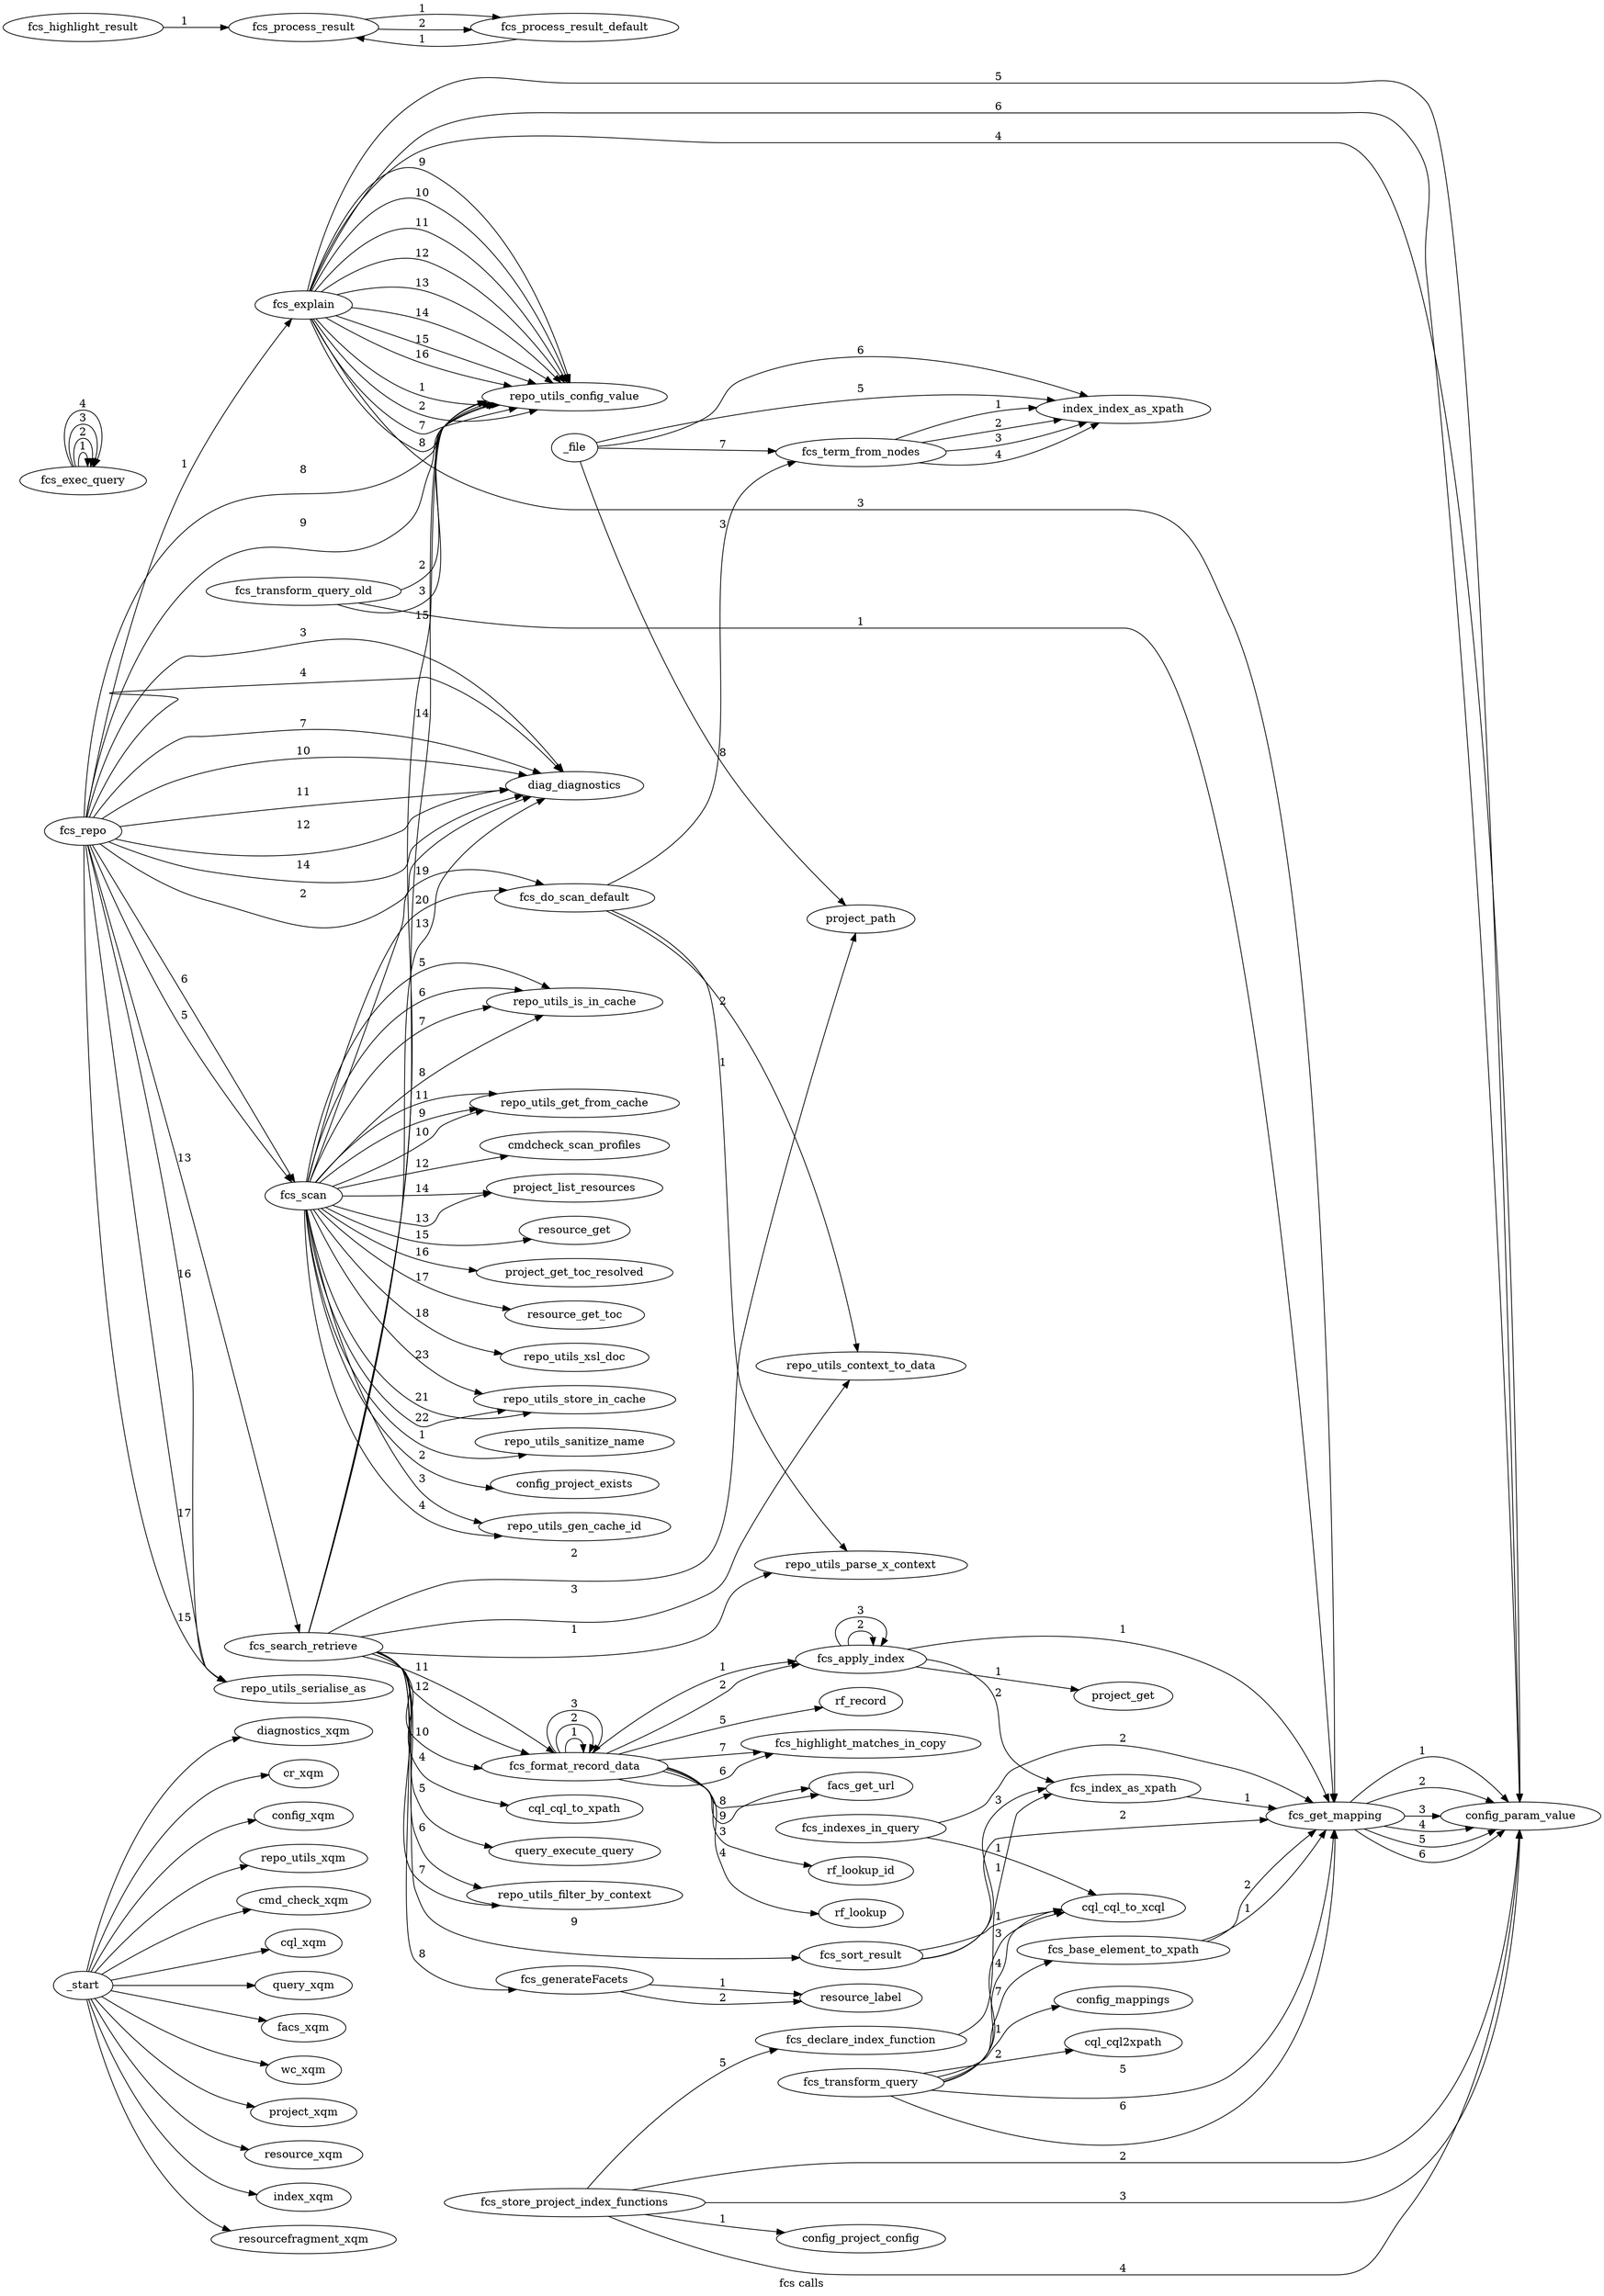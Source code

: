  /* dot -ofcs_calls.png -Tpng fcs_calls.dot */ 
digraph fcs_calls {
label="fcs calls";
rankdir=LR;
_start -> diagnostics_xqm ;
_start -> cr_xqm ;
_start -> config_xqm ;
_start -> repo_utils_xqm ;
_start -> cmd_check_xqm ;
_start -> cql_xqm ;
_start -> query_xqm ;
_start -> facs_xqm ;
_start -> wc_xqm ;
_start -> project_xqm ;
_start -> resource_xqm ;
_start -> index_xqm ;
_start -> resourcefragment_xqm ;
fcs_repo -> fcs_explain [label= 1 ];
fcs_repo -> diag_diagnostics [label= 2 ];
fcs_repo -> diag_diagnostics [label= 3 ];
fcs_repo -> diag_diagnostics [label= 4 ];
fcs_repo -> fcs_scan [label= 5 ];
fcs_repo -> fcs_scan [label= 6 ];
fcs_repo -> diag_diagnostics [label= 7 ];
fcs_repo -> repo_utils_config_value [label= 8 ];
fcs_repo -> repo_utils_config_value [label= 9 ];
fcs_repo -> diag_diagnostics [label= 10 ];
fcs_repo -> diag_diagnostics [label= 11 ];
fcs_repo -> diag_diagnostics [label= 12 ];
fcs_repo -> fcs_search_retrieve [label= 13 ];
fcs_repo -> diag_diagnostics [label= 14 ];
fcs_repo -> repo_utils_serialise_as [label= 15 ];
fcs_repo -> repo_utils_serialise_as [label= 16 ];
fcs_repo -> repo_utils_serialise_as [label= 17 ];
fcs_explain -> repo_utils_config_value [label= 1 ];
fcs_explain -> repo_utils_config_value [label= 2 ];
fcs_explain -> fcs_get_mapping [label= 3 ];
fcs_explain -> config_param_value [label= 4 ];
fcs_explain -> config_param_value [label= 5 ];
fcs_explain -> config_param_value [label= 6 ];
fcs_explain -> repo_utils_config_value [label= 7 ];
fcs_explain -> repo_utils_config_value [label= 8 ];
fcs_explain -> repo_utils_config_value [label= 9 ];
fcs_explain -> repo_utils_config_value [label= 10 ];
fcs_explain -> repo_utils_config_value [label= 11 ];
fcs_explain -> repo_utils_config_value [label= 12 ];
fcs_explain -> repo_utils_config_value [label= 13 ];
fcs_explain -> repo_utils_config_value [label= 14 ];
fcs_explain -> repo_utils_config_value [label= 15 ];
fcs_explain -> repo_utils_config_value [label= 16 ];
fcs_scan -> repo_utils_sanitize_name [label= 1 ];
fcs_scan -> config_project_exists [label= 2 ];
fcs_scan -> repo_utils_gen_cache_id [label= 3 ];
fcs_scan -> repo_utils_gen_cache_id [label= 4 ];
fcs_scan -> repo_utils_is_in_cache [label= 5 ];
fcs_scan -> repo_utils_is_in_cache [label= 6 ];
fcs_scan -> repo_utils_is_in_cache [label= 7 ];
fcs_scan -> repo_utils_is_in_cache [label= 8 ];
fcs_scan -> repo_utils_get_from_cache [label= 9 ];
fcs_scan -> repo_utils_get_from_cache [label= 10 ];
fcs_scan -> repo_utils_get_from_cache [label= 11 ];
fcs_scan -> cmdcheck_scan_profiles [label= 12 ];
fcs_scan -> project_list_resources [label= 13 ];
fcs_scan -> project_list_resources [label= 14 ];
fcs_scan -> resource_get [label= 15 ];
fcs_scan -> project_get_toc_resolved [label= 16 ];
fcs_scan -> resource_get_toc [label= 17 ];
fcs_scan -> repo_utils_xsl_doc [label= 18 ];
fcs_scan -> fcs_do_scan_default [label= 19 ];
fcs_scan -> fcs_do_scan_default [label= 20 ];
fcs_scan -> repo_utils_store_in_cache [label= 21 ];
fcs_scan -> repo_utils_store_in_cache [label= 22 ];
fcs_scan -> repo_utils_store_in_cache [label= 23 ];
fcs_do_scan_default -> repo_utils_parse_x_context [label= 1 ];
fcs_do_scan_default -> repo_utils_context_to_data [label= 2 ];
fcs_do_scan_default -> fcs_term_from_nodes [label= 3 ];
fcs_term_from_nodes -> index_index_as_xpath [label= 1 ];
fcs_term_from_nodes -> index_index_as_xpath [label= 2 ];
fcs_term_from_nodes -> index_index_as_xpath [label= 3 ];
fcs_term_from_nodes -> index_index_as_xpath [label= 4 ];
_file -> index_index_as_xpath [label= 5 ];
_file -> index_index_as_xpath [label= 6 ];
_file -> fcs_term_from_nodes [label= 7 ];
_file -> project_path [label= 8 ];
fcs_exec_query -> fcs_exec_query [label= 1 ];
fcs_exec_query -> fcs_exec_query [label= 2 ];
fcs_exec_query -> fcs_exec_query [label= 3 ];
fcs_exec_query -> fcs_exec_query [label= 4 ];
fcs_search_retrieve -> repo_utils_parse_x_context [label= 1 ];
fcs_search_retrieve -> project_path [label= 2 ];
fcs_search_retrieve -> repo_utils_context_to_data [label= 3 ];
fcs_search_retrieve -> cql_cql_to_xpath [label= 4 ];
fcs_search_retrieve -> query_execute_query [label= 5 ];
fcs_search_retrieve -> repo_utils_filter_by_context [label= 6 ];
fcs_search_retrieve -> repo_utils_filter_by_context [label= 7 ];
fcs_search_retrieve -> fcs_generateFacets [label= 8 ];
fcs_search_retrieve -> fcs_sort_result [label= 9 ];
fcs_search_retrieve -> fcs_format_record_data [label= 10 ];
fcs_search_retrieve -> fcs_format_record_data [label= 11 ];
fcs_search_retrieve -> fcs_format_record_data [label= 12 ];
fcs_search_retrieve -> diag_diagnostics [label= 13 ];
fcs_search_retrieve -> repo_utils_config_value [label= 14 ];
fcs_search_retrieve -> repo_utils_config_value [label= 15 ];
fcs_generateFacets -> resource_label [label= 1 ];
fcs_generateFacets -> resource_label [label= 2 ];
fcs_format_record_data -> fcs_format_record_data [label= 1 ];
fcs_format_record_data -> fcs_format_record_data [label= 2 ];
fcs_format_record_data -> fcs_format_record_data [label= 3 ];
fcs_format_record_data -> fcs_apply_index [label= 1 ];
fcs_format_record_data -> fcs_apply_index [label= 2 ];
fcs_format_record_data -> rf_lookup_id [label= 3 ];
fcs_format_record_data -> rf_lookup [label= 4 ];
fcs_format_record_data -> rf_record [label= 5 ];
fcs_format_record_data -> fcs_highlight_matches_in_copy [label= 6 ];
fcs_format_record_data -> fcs_highlight_matches_in_copy [label= 7 ];
fcs_format_record_data -> facs_get_url [label= 8 ];
fcs_format_record_data -> facs_get_url [label= 9 ];
fcs_transform_query -> config_mappings [label= 1 ];
fcs_transform_query -> cql_cql2xpath [label= 2 ];
fcs_transform_query -> cql_cql_to_xcql [label= 3 ];
fcs_transform_query -> cql_cql_to_xcql [label= 4 ];
fcs_transform_query -> fcs_get_mapping [label= 5 ];
fcs_transform_query -> fcs_get_mapping [label= 6 ];
fcs_transform_query -> fcs_base_element_to_xpath [label= 7 ];
fcs_base_element_to_xpath -> fcs_get_mapping [label= 1 ];
fcs_base_element_to_xpath -> fcs_get_mapping [label= 2 ];
fcs_transform_query_old -> fcs_get_mapping [label= 1 ];
fcs_transform_query_old -> repo_utils_config_value [label= 2 ];
fcs_transform_query_old -> repo_utils_config_value [label= 3 ];
fcs_get_mapping -> config_param_value [label= 1 ];
fcs_get_mapping -> config_param_value [label= 2 ];
fcs_get_mapping -> config_param_value [label= 3 ];
fcs_get_mapping -> config_param_value [label= 4 ];
fcs_get_mapping -> config_param_value [label= 5 ];
fcs_get_mapping -> config_param_value [label= 6 ];
fcs_indexes_in_query -> cql_cql_to_xcql [label= 1 ];
fcs_indexes_in_query -> fcs_get_mapping [label= 2 ];
fcs_declare_index_function -> fcs_index_as_xpath [label= 1 ];
fcs_store_project_index_functions -> config_project_config [label= 1 ];
fcs_store_project_index_functions -> config_param_value [label= 2 ];
fcs_store_project_index_functions -> config_param_value [label= 3 ];
fcs_store_project_index_functions -> config_param_value [label= 4 ];
fcs_store_project_index_functions -> fcs_declare_index_function [label= 5 ];
fcs_apply_index -> fcs_get_mapping [label= 1 ];
fcs_apply_index -> fcs_index_as_xpath [label= 2 ];
fcs_apply_index -> project_get [label= 1 ];
fcs_apply_index -> fcs_apply_index [label= 2 ];
fcs_apply_index -> fcs_apply_index [label= 3 ];
fcs_index_as_xpath -> fcs_get_mapping [label= 1 ];
fcs_highlight_result -> fcs_process_result [label= 1 ];
fcs_process_result -> fcs_process_result_default [label= 1 ];
fcs_process_result -> fcs_process_result_default [label= 2 ];
fcs_process_result_default -> fcs_process_result [label= 1 ];
fcs_sort_result -> cql_cql_to_xcql [label= 1 ];
fcs_sort_result -> fcs_get_mapping [label= 2 ];
fcs_sort_result -> fcs_index_as_xpath [label= 3 ];
}
